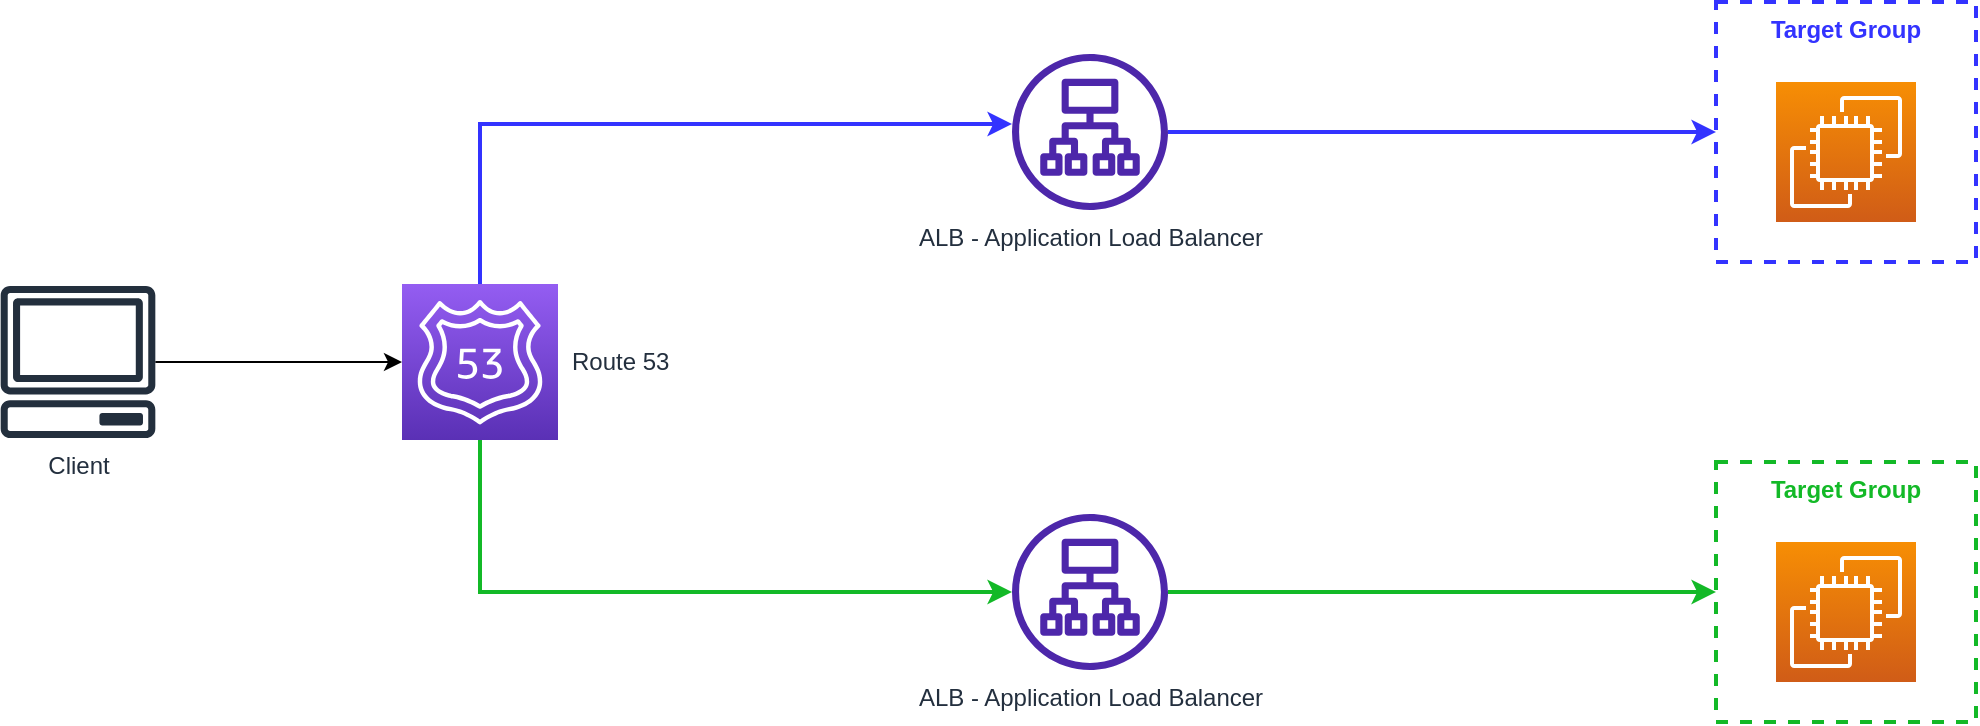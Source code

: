<mxfile version="21.5.1" type="device">
  <diagram name="Page-1" id="vhvhe8F740ocI7hQWjHZ">
    <mxGraphModel dx="1084" dy="824" grid="1" gridSize="10" guides="1" tooltips="1" connect="1" arrows="1" fold="1" page="1" pageScale="1" pageWidth="827" pageHeight="1169" math="0" shadow="0">
      <root>
        <mxCell id="0" />
        <mxCell id="1" parent="0" />
        <mxCell id="c9a2a3Pz0ZNIr9brJy0M-1" style="rounded=0;orthogonalLoop=1;jettySize=auto;html=1;entryX=0;entryY=0.5;entryDx=0;entryDy=0;strokeWidth=2;strokeColor=#13B927;" parent="1" source="c9a2a3Pz0ZNIr9brJy0M-10" target="c9a2a3Pz0ZNIr9brJy0M-4" edge="1">
          <mxGeometry relative="1" as="geometry" />
        </mxCell>
        <mxCell id="c9a2a3Pz0ZNIr9brJy0M-2" style="edgeStyle=orthogonalEdgeStyle;rounded=0;orthogonalLoop=1;jettySize=auto;html=1;entryX=0;entryY=0.5;entryDx=0;entryDy=0;strokeColor=#3333FF;strokeWidth=2;" parent="1" source="c9a2a3Pz0ZNIr9brJy0M-3" target="c9a2a3Pz0ZNIr9brJy0M-5" edge="1">
          <mxGeometry relative="1" as="geometry">
            <Array as="points">
              <mxPoint x="1250" y="144" />
              <mxPoint x="1250" y="144" />
            </Array>
          </mxGeometry>
        </mxCell>
        <mxCell id="c9a2a3Pz0ZNIr9brJy0M-3" value="ALB - Application Load Balancer" style="sketch=0;outlineConnect=0;fontColor=#232F3E;gradientColor=none;fillColor=#4D27AA;strokeColor=none;dashed=0;verticalLabelPosition=bottom;verticalAlign=top;align=center;html=1;fontSize=12;fontStyle=0;aspect=fixed;pointerEvents=1;shape=mxgraph.aws4.application_load_balancer;" parent="1" vertex="1">
          <mxGeometry x="1126" y="105" width="78" height="78" as="geometry" />
        </mxCell>
        <mxCell id="c9a2a3Pz0ZNIr9brJy0M-4" value="Target Group" style="fillColor=none;strokeColor=#13b927;dashed=1;verticalAlign=top;fontStyle=1;fontColor=#13B927;whiteSpace=wrap;html=1;strokeWidth=2;" parent="1" vertex="1">
          <mxGeometry x="1478" y="309" width="130" height="130" as="geometry" />
        </mxCell>
        <mxCell id="c9a2a3Pz0ZNIr9brJy0M-5" value="Target Group" style="fillColor=none;strokeColor=#3333FF;dashed=1;verticalAlign=top;fontStyle=1;fontColor=#3333FF;whiteSpace=wrap;html=1;strokeWidth=2;" parent="1" vertex="1">
          <mxGeometry x="1478" y="79" width="130" height="130" as="geometry" />
        </mxCell>
        <mxCell id="c9a2a3Pz0ZNIr9brJy0M-7" value="" style="sketch=0;points=[[0,0,0],[0.25,0,0],[0.5,0,0],[0.75,0,0],[1,0,0],[0,1,0],[0.25,1,0],[0.5,1,0],[0.75,1,0],[1,1,0],[0,0.25,0],[0,0.5,0],[0,0.75,0],[1,0.25,0],[1,0.5,0],[1,0.75,0]];outlineConnect=0;fontColor=#232F3E;gradientColor=#F78E04;gradientDirection=north;fillColor=#D05C17;strokeColor=#ffffff;dashed=0;verticalLabelPosition=bottom;verticalAlign=top;align=center;html=1;fontSize=12;fontStyle=0;aspect=fixed;shape=mxgraph.aws4.resourceIcon;resIcon=mxgraph.aws4.ec2;" parent="1" vertex="1">
          <mxGeometry x="1508" y="349" width="70" height="70" as="geometry" />
        </mxCell>
        <mxCell id="c9a2a3Pz0ZNIr9brJy0M-8" value="" style="sketch=0;points=[[0,0,0],[0.25,0,0],[0.5,0,0],[0.75,0,0],[1,0,0],[0,1,0],[0.25,1,0],[0.5,1,0],[0.75,1,0],[1,1,0],[0,0.25,0],[0,0.5,0],[0,0.75,0],[1,0.25,0],[1,0.5,0],[1,0.75,0]];outlineConnect=0;fontColor=#232F3E;gradientColor=#F78E04;gradientDirection=north;fillColor=#D05C17;strokeColor=#ffffff;dashed=0;verticalLabelPosition=bottom;verticalAlign=top;align=center;html=1;fontSize=12;fontStyle=0;aspect=fixed;shape=mxgraph.aws4.resourceIcon;resIcon=mxgraph.aws4.ec2;" parent="1" vertex="1">
          <mxGeometry x="1508" y="119" width="70" height="70" as="geometry" />
        </mxCell>
        <mxCell id="c9a2a3Pz0ZNIr9brJy0M-11" style="edgeStyle=orthogonalEdgeStyle;rounded=0;orthogonalLoop=1;jettySize=auto;html=1;strokeWidth=2;strokeColor=#13b927;" parent="1" source="c9a2a3Pz0ZNIr9brJy0M-9" target="c9a2a3Pz0ZNIr9brJy0M-10" edge="1">
          <mxGeometry relative="1" as="geometry">
            <Array as="points">
              <mxPoint x="860" y="374" />
            </Array>
          </mxGeometry>
        </mxCell>
        <mxCell id="c9a2a3Pz0ZNIr9brJy0M-12" style="edgeStyle=orthogonalEdgeStyle;rounded=0;orthogonalLoop=1;jettySize=auto;html=1;strokeWidth=2;strokeColor=#3333ff;" parent="1" source="c9a2a3Pz0ZNIr9brJy0M-9" target="c9a2a3Pz0ZNIr9brJy0M-3" edge="1">
          <mxGeometry relative="1" as="geometry">
            <Array as="points">
              <mxPoint x="860" y="140" />
            </Array>
          </mxGeometry>
        </mxCell>
        <mxCell id="c9a2a3Pz0ZNIr9brJy0M-9" value="Route 53" style="sketch=0;points=[[0,0,0],[0.25,0,0],[0.5,0,0],[0.75,0,0],[1,0,0],[0,1,0],[0.25,1,0],[0.5,1,0],[0.75,1,0],[1,1,0],[0,0.25,0],[0,0.5,0],[0,0.75,0],[1,0.25,0],[1,0.5,0],[1,0.75,0]];outlineConnect=0;fontColor=#232F3E;gradientColor=#945DF2;gradientDirection=north;fillColor=#5A30B5;strokeColor=#ffffff;dashed=0;verticalLabelPosition=middle;verticalAlign=middle;align=left;html=1;fontSize=12;fontStyle=0;aspect=fixed;shape=mxgraph.aws4.resourceIcon;resIcon=mxgraph.aws4.route_53;labelPosition=right;spacingRight=0;spacingLeft=5;" parent="1" vertex="1">
          <mxGeometry x="821" y="220" width="78" height="78" as="geometry" />
        </mxCell>
        <mxCell id="c9a2a3Pz0ZNIr9brJy0M-10" value="ALB - Application Load Balancer" style="sketch=0;outlineConnect=0;fontColor=#232F3E;gradientColor=none;fillColor=#4D27AA;strokeColor=none;dashed=0;verticalLabelPosition=bottom;verticalAlign=top;align=center;html=1;fontSize=12;fontStyle=0;aspect=fixed;pointerEvents=1;shape=mxgraph.aws4.application_load_balancer;" parent="1" vertex="1">
          <mxGeometry x="1126" y="335" width="78" height="78" as="geometry" />
        </mxCell>
        <mxCell id="2bttyIheP3FeqUejkGLE-2" style="edgeStyle=orthogonalEdgeStyle;rounded=0;orthogonalLoop=1;jettySize=auto;html=1;entryX=0;entryY=0.5;entryDx=0;entryDy=0;entryPerimeter=0;" edge="1" parent="1" source="2bttyIheP3FeqUejkGLE-1" target="c9a2a3Pz0ZNIr9brJy0M-9">
          <mxGeometry relative="1" as="geometry" />
        </mxCell>
        <mxCell id="2bttyIheP3FeqUejkGLE-1" value="Client" style="sketch=0;outlineConnect=0;fontColor=#232F3E;gradientColor=none;fillColor=#232F3D;strokeColor=none;dashed=0;verticalLabelPosition=bottom;verticalAlign=top;align=center;html=1;fontSize=12;fontStyle=0;aspect=fixed;pointerEvents=1;shape=mxgraph.aws4.client;" vertex="1" parent="1">
          <mxGeometry x="620" y="221" width="78" height="76" as="geometry" />
        </mxCell>
      </root>
    </mxGraphModel>
  </diagram>
</mxfile>
